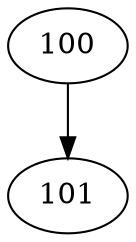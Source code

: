strict digraph  {
	100	 ["e-score"=0.91236875];
	101	 ["e-score"=0.9258875];
	100 -> 101	 [weight=0.8448];
}
